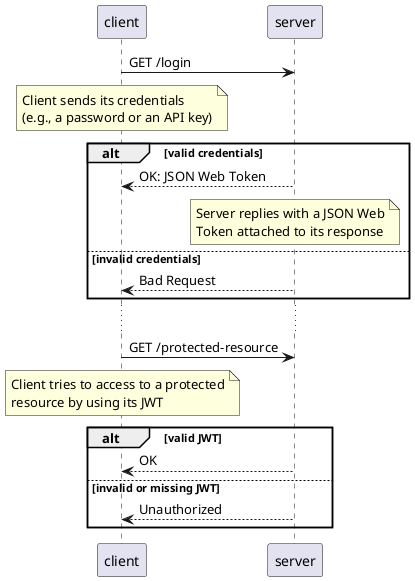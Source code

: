@startuml
client -> server : GET /login
note over client
 Client sends its credentials
 (e.g., a password or an API key)
end note
alt valid credentials
  server --> client : OK: JSON Web Token
  note over server
  Server replies with a JSON Web
  Token attached to its response
  end note
else invalid credentials
  server --> client : Bad Request
end
...
client -> server : GET /protected-resource
note over client
  Client tries to access to a protected
  resource by using its JWT
end note
alt valid JWT
  server --> client : OK
else invalid or missing JWT
  server --> client : Unauthorized
end
@enduml
